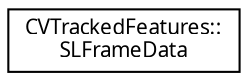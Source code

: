 digraph "Graphical Class Hierarchy"
{
 // LATEX_PDF_SIZE
  edge [fontname="Arial.ttf",fontsize="10",labelfontname="Arial.ttf",labelfontsize="10"];
  node [fontname="Arial.ttf",fontsize="10",shape=record];
  rankdir="LR";
  Node0 [label="CVTrackedFeatures::\lSLFrameData",height=0.2,width=0.4,color="black", fillcolor="white", style="filled",URL="$struct_c_v_tracked_features_1_1_s_l_frame_data.html",tooltip="Feature date for a video frame."];
}
